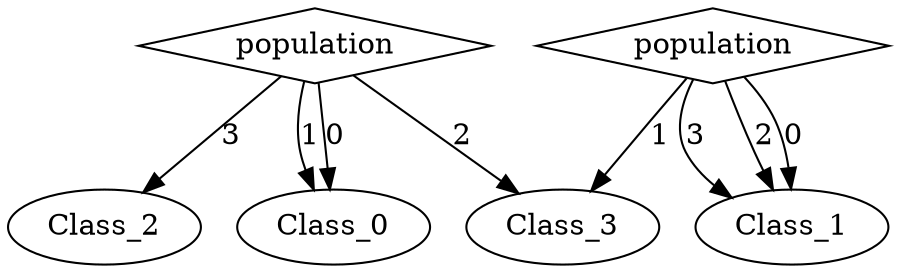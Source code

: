 digraph {
node [label=Class_2,style=""] Class_2
node [label=Class_3,style=""] Class_3
node [label=Class_0,style=""] Class_0
node [label=Class_0,style=""] Class_0
node [label=Class_1,style=""] Class_1
node [label=Class_1,style=""] Class_1
node [label=Class_3,style=""] Class_3
node [label=Class_1,style=""] Class_1
node [label=population,shape="diamond",style=""] 1
node [label=population,shape="diamond",style=""] 0

1 -> Class_2 [label="3"]
1 -> Class_3 [label="2"]
1 -> Class_0 [label="1"]
1 -> Class_0 [label="0"]
0 -> Class_1 [label="3"]
0 -> Class_1 [label="2"]
0 -> Class_3 [label="1"]
0 -> Class_1 [label="0"]
}
